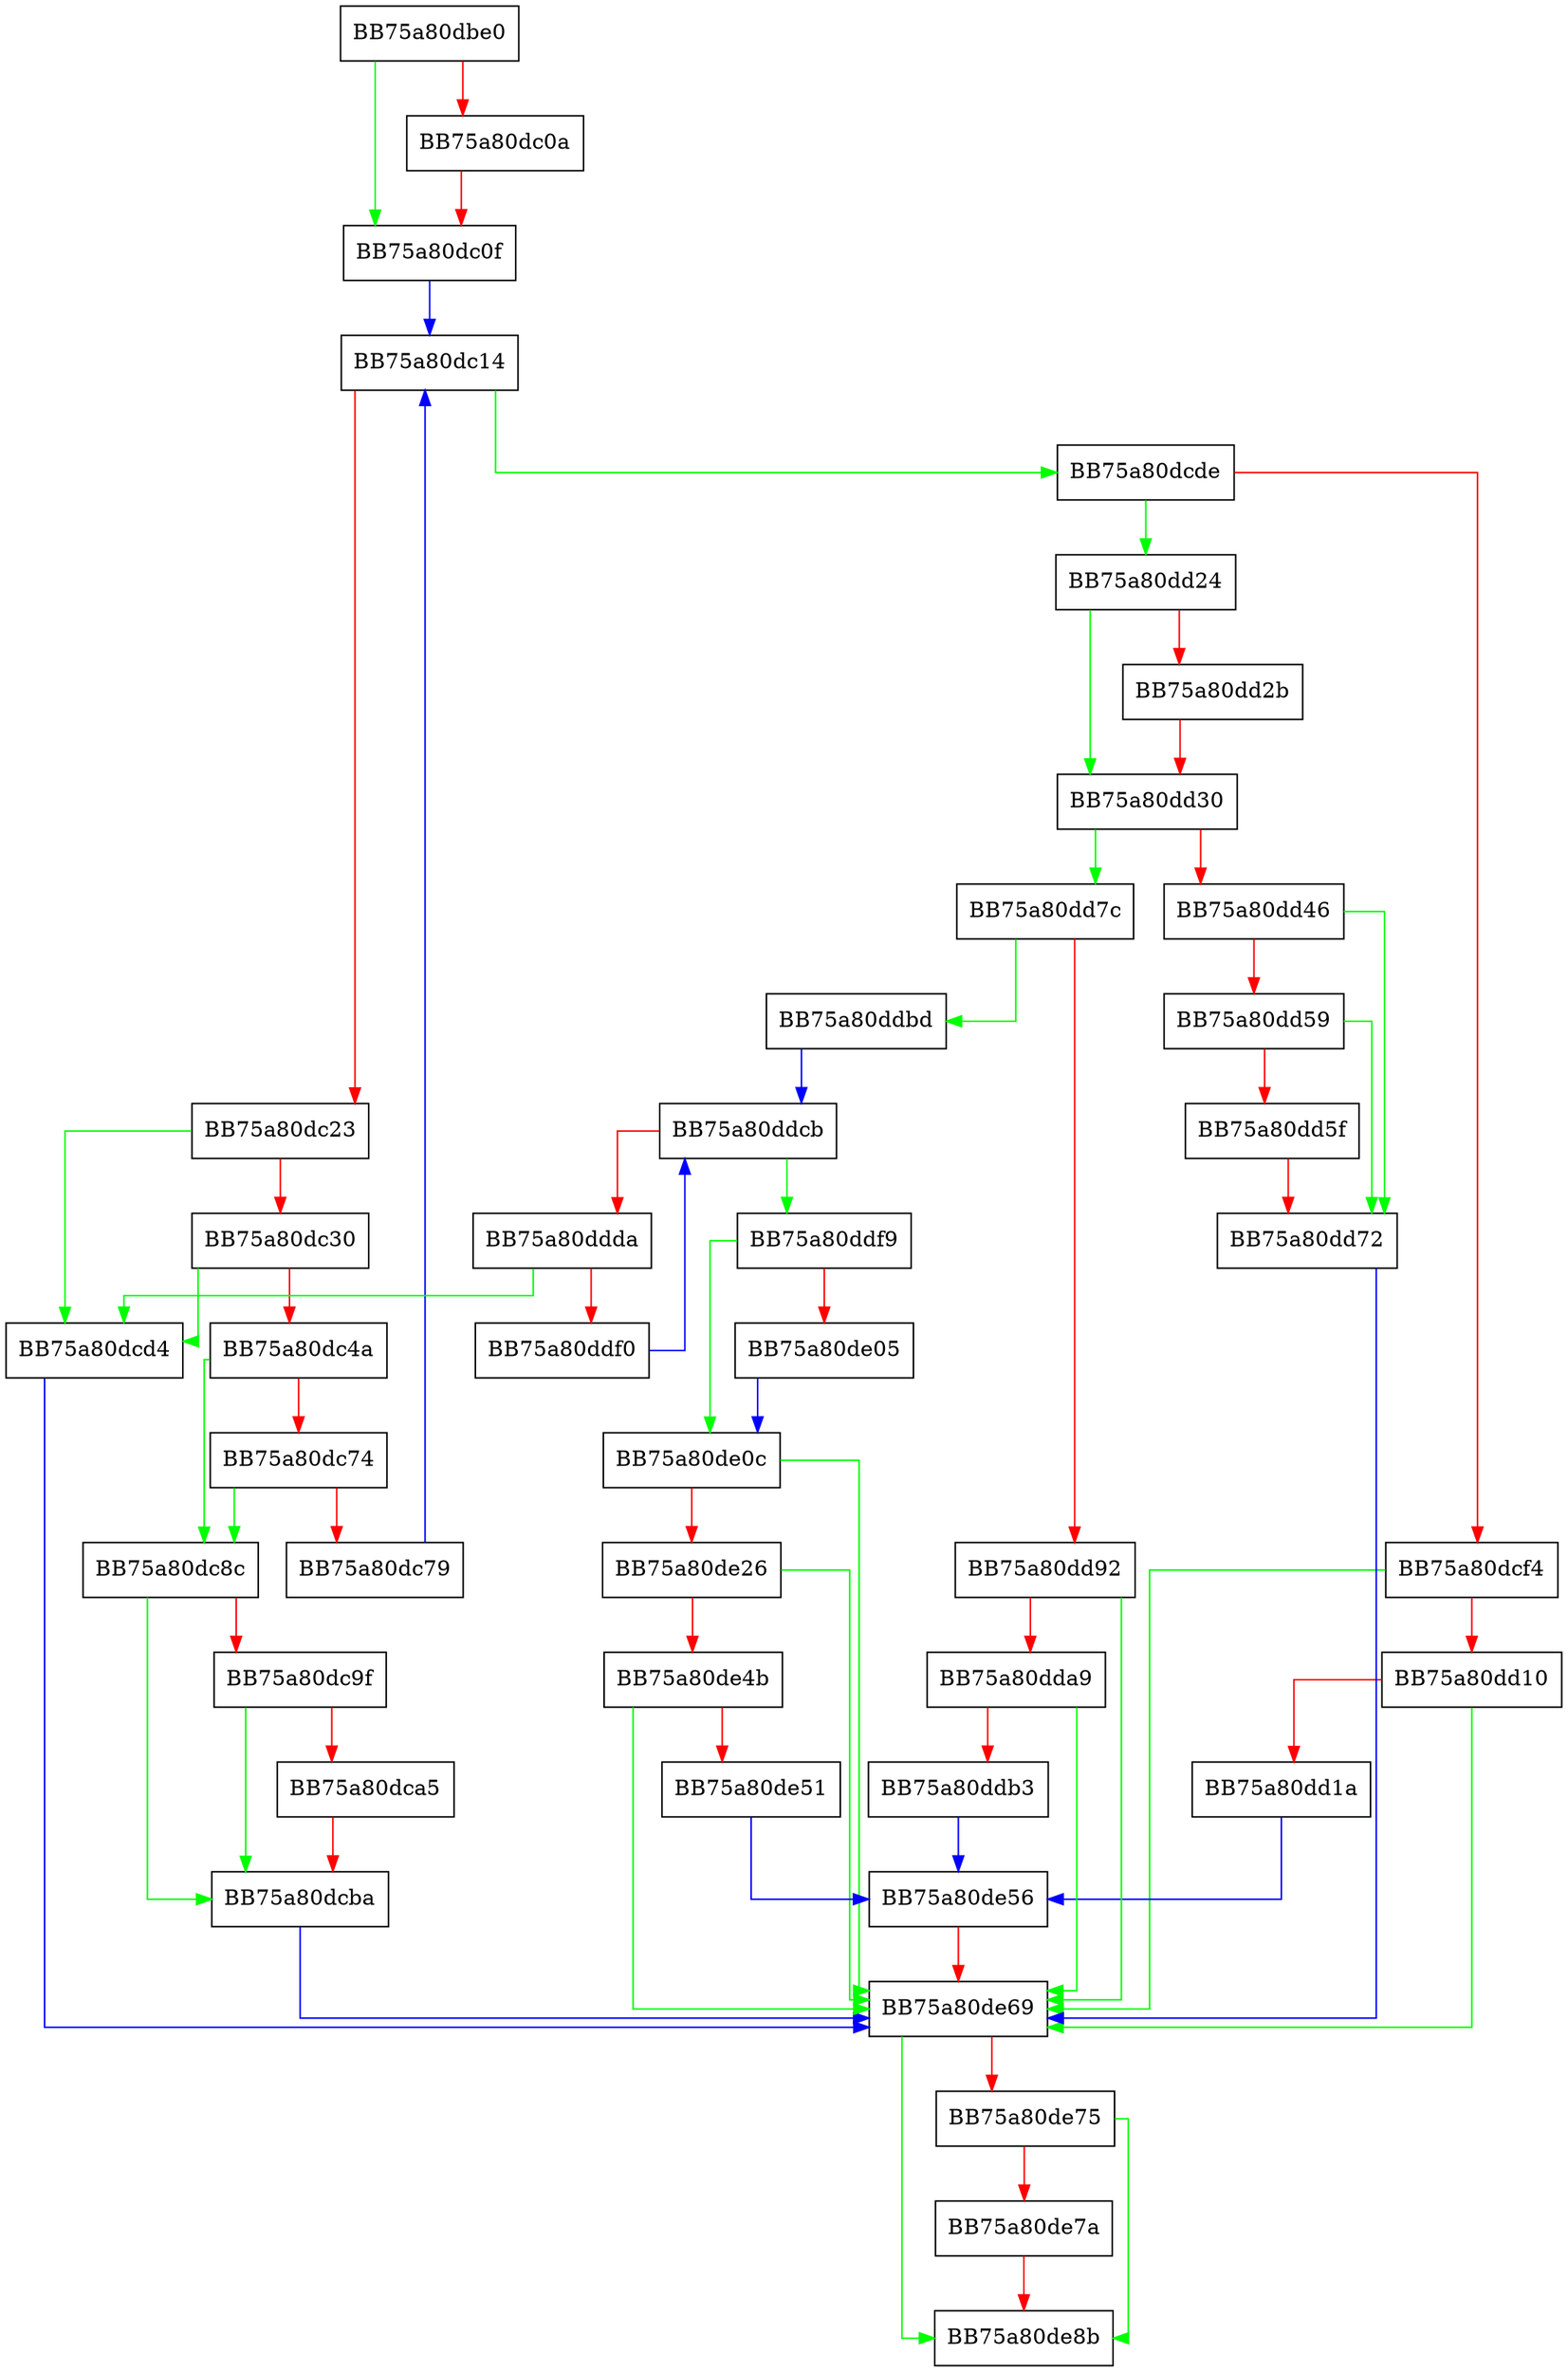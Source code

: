 digraph AddResource {
  node [shape="box"];
  graph [splines=ortho];
  BB75a80dbe0 -> BB75a80dc0f [color="green"];
  BB75a80dbe0 -> BB75a80dc0a [color="red"];
  BB75a80dc0a -> BB75a80dc0f [color="red"];
  BB75a80dc0f -> BB75a80dc14 [color="blue"];
  BB75a80dc14 -> BB75a80dcde [color="green"];
  BB75a80dc14 -> BB75a80dc23 [color="red"];
  BB75a80dc23 -> BB75a80dcd4 [color="green"];
  BB75a80dc23 -> BB75a80dc30 [color="red"];
  BB75a80dc30 -> BB75a80dcd4 [color="green"];
  BB75a80dc30 -> BB75a80dc4a [color="red"];
  BB75a80dc4a -> BB75a80dc8c [color="green"];
  BB75a80dc4a -> BB75a80dc74 [color="red"];
  BB75a80dc74 -> BB75a80dc8c [color="green"];
  BB75a80dc74 -> BB75a80dc79 [color="red"];
  BB75a80dc79 -> BB75a80dc14 [color="blue"];
  BB75a80dc8c -> BB75a80dcba [color="green"];
  BB75a80dc8c -> BB75a80dc9f [color="red"];
  BB75a80dc9f -> BB75a80dcba [color="green"];
  BB75a80dc9f -> BB75a80dca5 [color="red"];
  BB75a80dca5 -> BB75a80dcba [color="red"];
  BB75a80dcba -> BB75a80de69 [color="blue"];
  BB75a80dcd4 -> BB75a80de69 [color="blue"];
  BB75a80dcde -> BB75a80dd24 [color="green"];
  BB75a80dcde -> BB75a80dcf4 [color="red"];
  BB75a80dcf4 -> BB75a80de69 [color="green"];
  BB75a80dcf4 -> BB75a80dd10 [color="red"];
  BB75a80dd10 -> BB75a80de69 [color="green"];
  BB75a80dd10 -> BB75a80dd1a [color="red"];
  BB75a80dd1a -> BB75a80de56 [color="blue"];
  BB75a80dd24 -> BB75a80dd30 [color="green"];
  BB75a80dd24 -> BB75a80dd2b [color="red"];
  BB75a80dd2b -> BB75a80dd30 [color="red"];
  BB75a80dd30 -> BB75a80dd7c [color="green"];
  BB75a80dd30 -> BB75a80dd46 [color="red"];
  BB75a80dd46 -> BB75a80dd72 [color="green"];
  BB75a80dd46 -> BB75a80dd59 [color="red"];
  BB75a80dd59 -> BB75a80dd72 [color="green"];
  BB75a80dd59 -> BB75a80dd5f [color="red"];
  BB75a80dd5f -> BB75a80dd72 [color="red"];
  BB75a80dd72 -> BB75a80de69 [color="blue"];
  BB75a80dd7c -> BB75a80ddbd [color="green"];
  BB75a80dd7c -> BB75a80dd92 [color="red"];
  BB75a80dd92 -> BB75a80de69 [color="green"];
  BB75a80dd92 -> BB75a80dda9 [color="red"];
  BB75a80dda9 -> BB75a80de69 [color="green"];
  BB75a80dda9 -> BB75a80ddb3 [color="red"];
  BB75a80ddb3 -> BB75a80de56 [color="blue"];
  BB75a80ddbd -> BB75a80ddcb [color="blue"];
  BB75a80ddcb -> BB75a80ddf9 [color="green"];
  BB75a80ddcb -> BB75a80ddda [color="red"];
  BB75a80ddda -> BB75a80dcd4 [color="green"];
  BB75a80ddda -> BB75a80ddf0 [color="red"];
  BB75a80ddf0 -> BB75a80ddcb [color="blue"];
  BB75a80ddf9 -> BB75a80de0c [color="green"];
  BB75a80ddf9 -> BB75a80de05 [color="red"];
  BB75a80de05 -> BB75a80de0c [color="blue"];
  BB75a80de0c -> BB75a80de69 [color="green"];
  BB75a80de0c -> BB75a80de26 [color="red"];
  BB75a80de26 -> BB75a80de69 [color="green"];
  BB75a80de26 -> BB75a80de4b [color="red"];
  BB75a80de4b -> BB75a80de69 [color="green"];
  BB75a80de4b -> BB75a80de51 [color="red"];
  BB75a80de51 -> BB75a80de56 [color="blue"];
  BB75a80de56 -> BB75a80de69 [color="red"];
  BB75a80de69 -> BB75a80de8b [color="green"];
  BB75a80de69 -> BB75a80de75 [color="red"];
  BB75a80de75 -> BB75a80de8b [color="green"];
  BB75a80de75 -> BB75a80de7a [color="red"];
  BB75a80de7a -> BB75a80de8b [color="red"];
}
